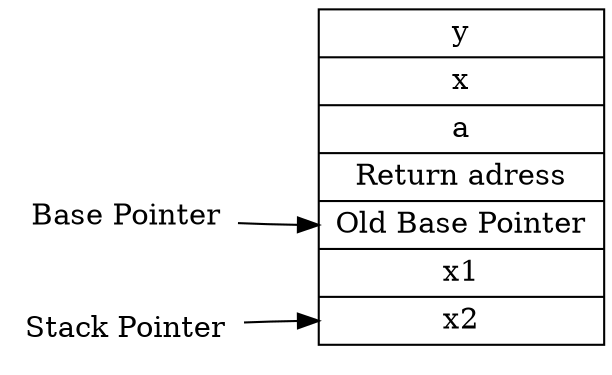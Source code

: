 //Parse tree for LL(1)
//Parsing of f i v i i i i w s s s x 

digraph "Parse tree" {
	rankdir="LR"
   node [shape=record];
    stack [label="y|x|a|Return adress|<bp>Old Base Pointer|x1|<sp>x2"];
    SP->stack:sp
    BP->stack:bp
    
    SP[shape=plaintext,label="Stack Pointer"]
    BP[shape=plaintext,label="Base Pointer"]
}